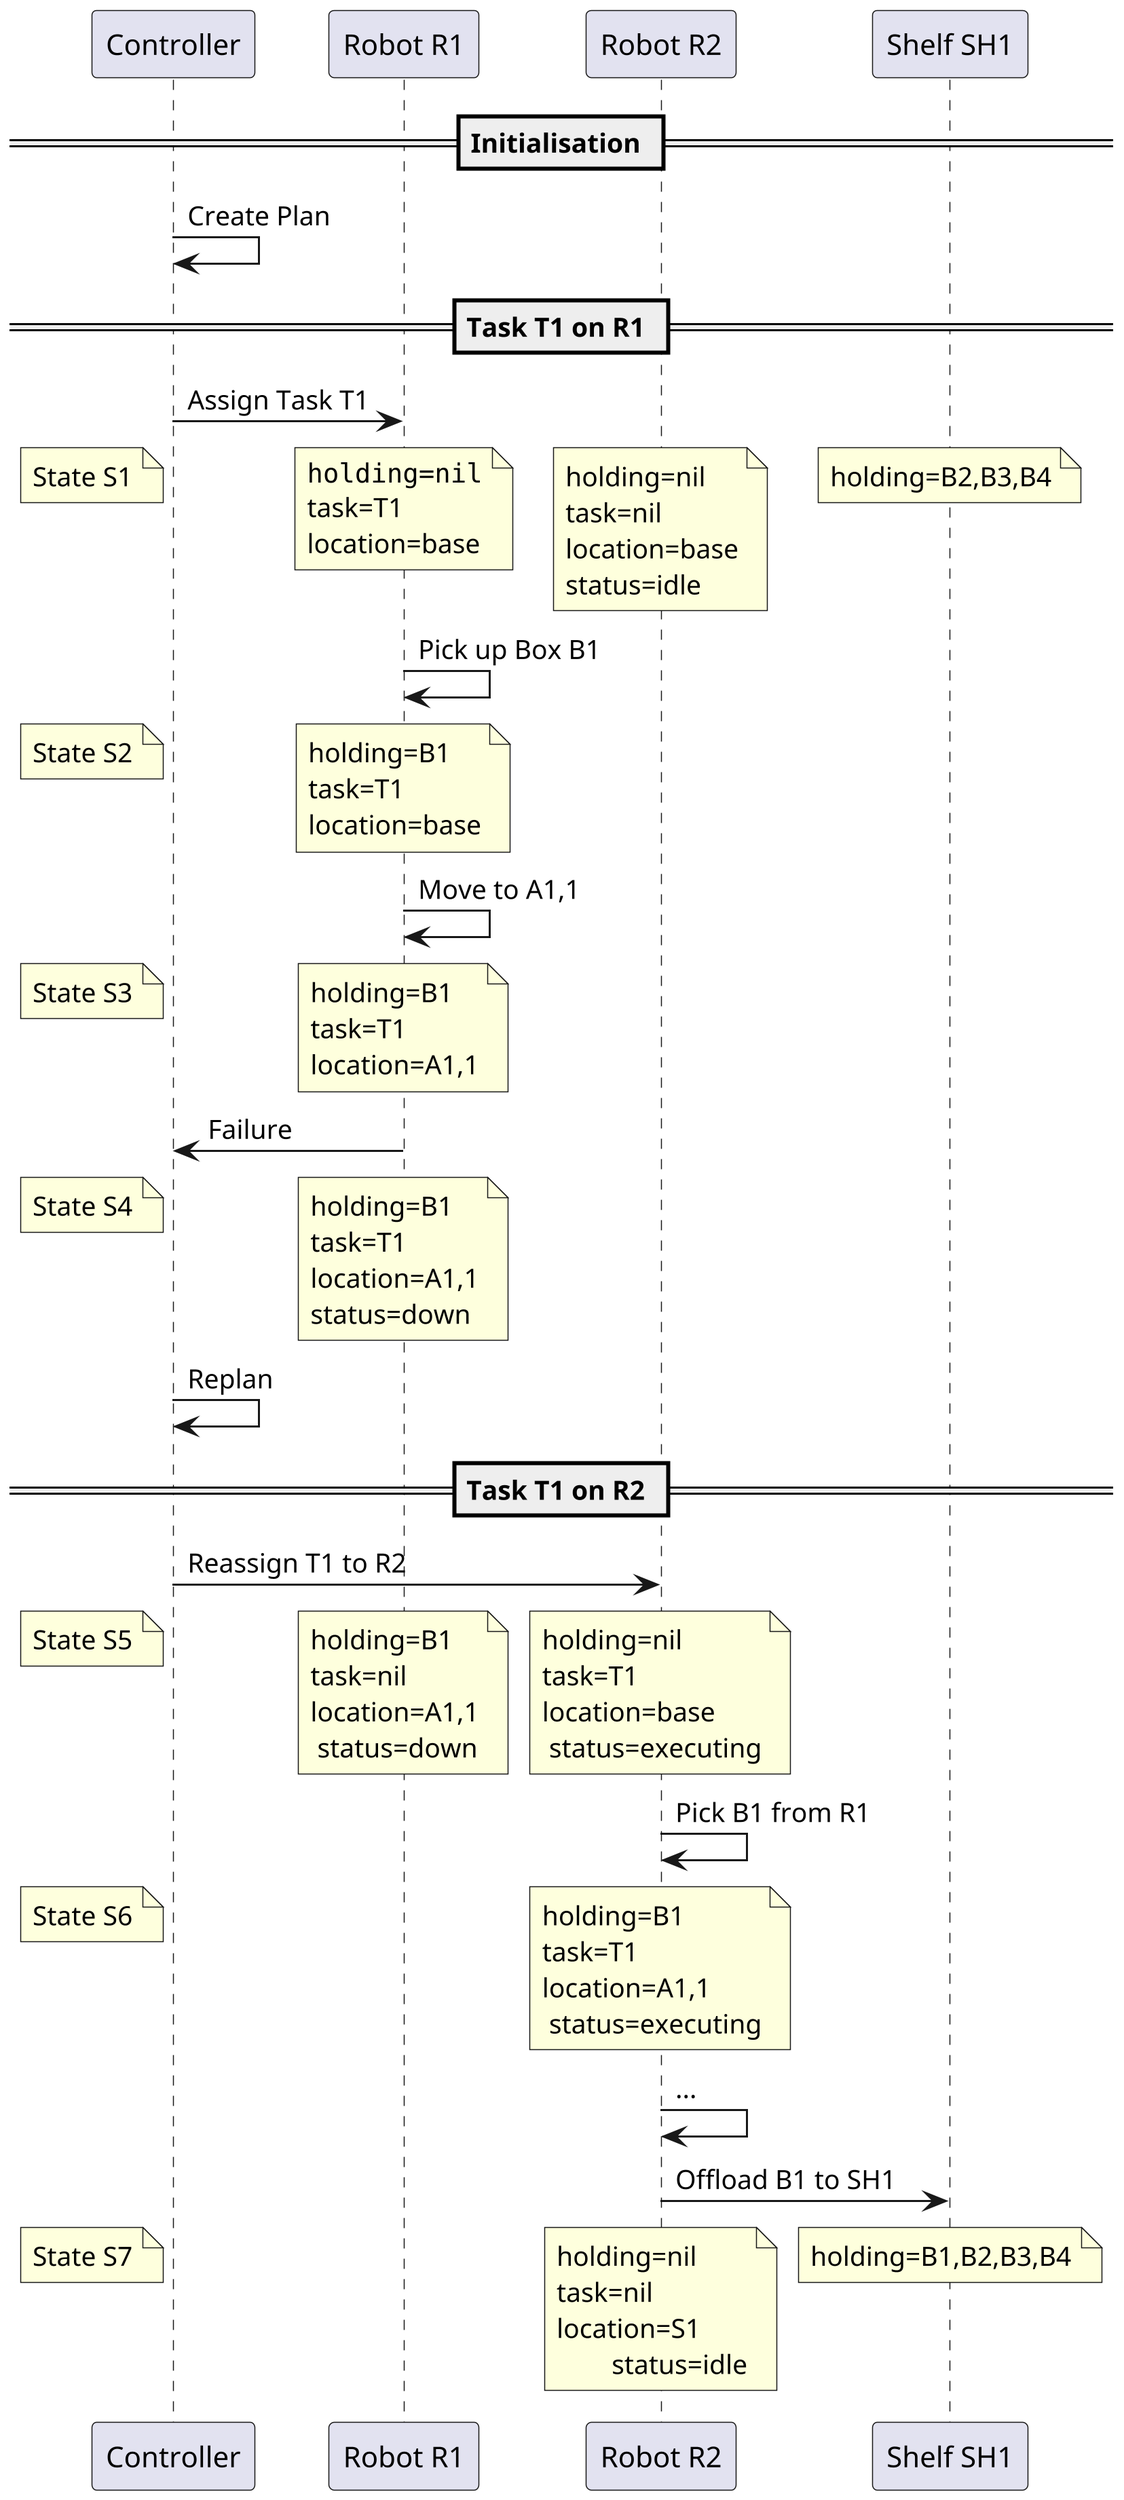 @startuml
scale 3
!pragma teoz true

participant Controller
participant "Robot R1" as R1
participant "Robot R2" as R2
participant "Shelf SH1" as S1

== Initialisation ==

Controller -> Controller : Create Plan

== Task T1 on R1 == 

Controller -> R1 : Assign Task T1

note left Controller
State S1
end note
/note over R1
	""holding=nil""
	task=T1
	location=base
end note
/note over R2
	holding=nil
	task=nil
	location=base
	status=idle
end note
/note over S1
	holding=B2,B3,B4
end note

R1 -> R1 : Pick up Box B1

note left Controller
State S2
end note
/note over R1
	holding=B1
	task=T1
	location=base
end note
R1 -> R1 : Move to A1,1
note left Controller
State S3
end note
/note over R1
	holding=B1
	task=T1
	location=A1,1
end note

R1 -> Controller : Failure
note left Controller
State S4
end note
/note over R1
	holding=B1
	task=T1
	location=A1,1
	status=down
end note
Controller -> Controller : Replan

== Task T1 on R2 == 

Controller -> R2 : Reassign T1 to R2
note left Controller
State S5
end note
/note over R1
	holding=B1
	task=nil
	location=A1,1
  status=down
end note
/note over R2
	holding=nil
	task=T1
	location=base
  status=executing
end note
R2 -> R2: Pick B1 from R1
note left Controller
State S6
end note
/note over R2
	holding=B1
	task=T1
	location=A1,1
  status=executing
end note
R2 -> R2: ...
R2 -> S1: Offload B1 to SH1
note left Controller
State S7
end note
/note over S1
	holding=B1,B2,B3,B4
end note
/note over R2
	holding=nil
	task=nil
	location=S1
  	status=idle
end note
@enduml